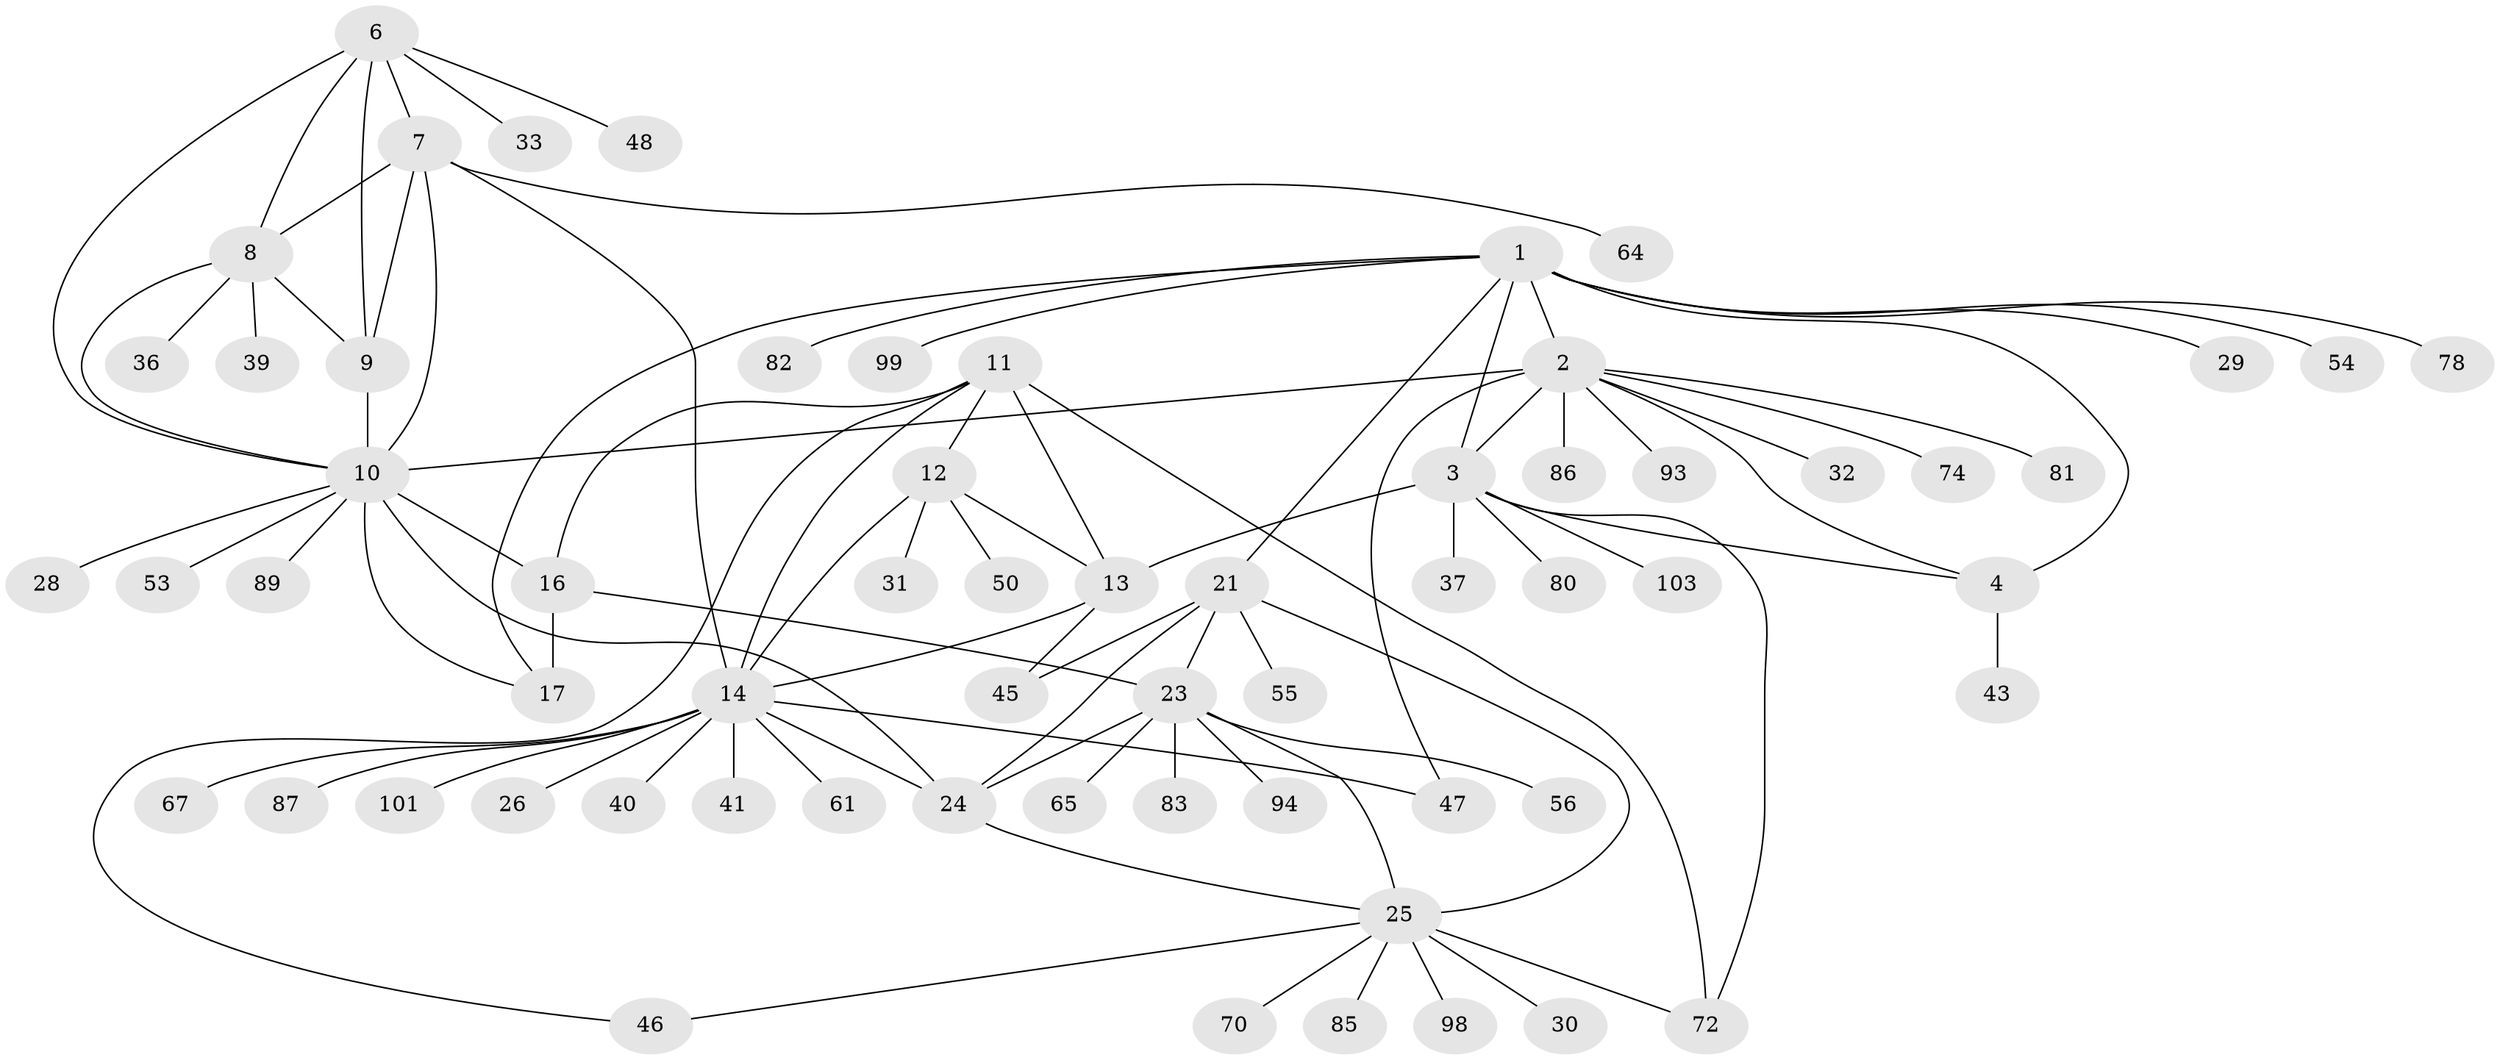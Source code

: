 // original degree distribution, {10: 0.03773584905660377, 11: 0.02830188679245283, 9: 0.02830188679245283, 5: 0.04716981132075472, 6: 0.05660377358490566, 4: 0.009433962264150943, 7: 0.018867924528301886, 8: 0.009433962264150943, 1: 0.5754716981132075, 2: 0.1509433962264151, 3: 0.03773584905660377}
// Generated by graph-tools (version 1.1) at 2025/19/03/04/25 18:19:52]
// undirected, 63 vertices, 89 edges
graph export_dot {
graph [start="1"]
  node [color=gray90,style=filled];
  1 [super="+5"];
  2;
  3;
  4;
  6 [super="+27"];
  7;
  8;
  9;
  10 [super="+20"];
  11;
  12;
  13 [super="+84+63+52"];
  14 [super="+15"];
  16 [super="+19+18+38+42"];
  17;
  21 [super="+22+71+106"];
  23;
  24;
  25;
  26;
  28 [super="+35"];
  29;
  30;
  31;
  32;
  33 [super="+73+104"];
  36;
  37;
  39 [super="+95"];
  40;
  41 [super="+49"];
  43;
  45;
  46 [super="+102"];
  47 [super="+59"];
  48 [super="+77"];
  50;
  53;
  54;
  55;
  56;
  61;
  64;
  65 [super="+105"];
  67;
  70;
  72 [super="+100"];
  74;
  78;
  80 [super="+91"];
  81;
  82;
  83;
  85;
  86;
  87;
  89;
  93;
  94;
  98;
  99;
  101;
  103;
  1 -- 2 [weight=2];
  1 -- 3 [weight=2];
  1 -- 4 [weight=2];
  1 -- 29;
  1 -- 54;
  1 -- 78;
  1 -- 82;
  1 -- 99;
  1 -- 17;
  1 -- 21;
  2 -- 3;
  2 -- 4;
  2 -- 10;
  2 -- 32;
  2 -- 47;
  2 -- 74;
  2 -- 81;
  2 -- 86;
  2 -- 93;
  3 -- 4;
  3 -- 13;
  3 -- 37;
  3 -- 72;
  3 -- 80;
  3 -- 103;
  4 -- 43;
  6 -- 7;
  6 -- 8;
  6 -- 9;
  6 -- 10;
  6 -- 48;
  6 -- 33;
  7 -- 8;
  7 -- 9;
  7 -- 10;
  7 -- 64;
  7 -- 14;
  8 -- 9;
  8 -- 10;
  8 -- 36;
  8 -- 39;
  9 -- 10;
  10 -- 24;
  10 -- 28;
  10 -- 53;
  10 -- 89;
  10 -- 16 [weight=3];
  10 -- 17;
  11 -- 12;
  11 -- 13;
  11 -- 14 [weight=2];
  11 -- 72;
  11 -- 46;
  11 -- 16;
  12 -- 13;
  12 -- 14 [weight=2];
  12 -- 31;
  12 -- 50;
  13 -- 14 [weight=2];
  13 -- 45;
  14 -- 24;
  14 -- 26;
  14 -- 41;
  14 -- 67;
  14 -- 87;
  14 -- 101;
  14 -- 61;
  14 -- 40;
  14 -- 47;
  16 -- 17 [weight=3];
  16 -- 23;
  21 -- 23 [weight=2];
  21 -- 24 [weight=2];
  21 -- 25 [weight=2];
  21 -- 45;
  21 -- 55;
  23 -- 24;
  23 -- 25;
  23 -- 56;
  23 -- 65;
  23 -- 83;
  23 -- 94;
  24 -- 25;
  25 -- 30;
  25 -- 46;
  25 -- 70;
  25 -- 85;
  25 -- 98;
  25 -- 72;
}
